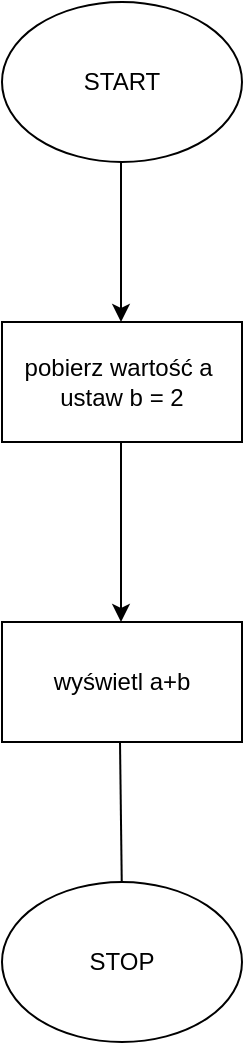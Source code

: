 <mxfile version="20.8.20" type="github">
  <diagram id="C5RBs43oDa-KdzZeNtuy" name="Page-1">
    <mxGraphModel dx="1434" dy="796" grid="1" gridSize="10" guides="1" tooltips="1" connect="1" arrows="1" fold="1" page="1" pageScale="1" pageWidth="827" pageHeight="1169" math="0" shadow="0">
      <root>
        <mxCell id="WIyWlLk6GJQsqaUBKTNV-0" />
        <mxCell id="WIyWlLk6GJQsqaUBKTNV-1" parent="WIyWlLk6GJQsqaUBKTNV-0" />
        <mxCell id="3GlnuWoBNKlr6sRjLUDD-0" value="START" style="ellipse;whiteSpace=wrap;html=1;" parent="WIyWlLk6GJQsqaUBKTNV-1" vertex="1">
          <mxGeometry x="330" y="70" width="120" height="80" as="geometry" />
        </mxCell>
        <mxCell id="3GlnuWoBNKlr6sRjLUDD-1" value="" style="endArrow=classic;html=1;rounded=0;" parent="WIyWlLk6GJQsqaUBKTNV-1" edge="1">
          <mxGeometry width="50" height="50" relative="1" as="geometry">
            <mxPoint x="389.5" y="150" as="sourcePoint" />
            <mxPoint x="389.5" y="230" as="targetPoint" />
          </mxGeometry>
        </mxCell>
        <mxCell id="3GlnuWoBNKlr6sRjLUDD-2" value="pobierz wartość a&amp;nbsp;&lt;br&gt;ustaw b = 2" style="rounded=0;whiteSpace=wrap;html=1;" parent="WIyWlLk6GJQsqaUBKTNV-1" vertex="1">
          <mxGeometry x="330" y="230" width="120" height="60" as="geometry" />
        </mxCell>
        <mxCell id="3GlnuWoBNKlr6sRjLUDD-3" value="" style="endArrow=classic;html=1;rounded=0;" parent="WIyWlLk6GJQsqaUBKTNV-1" edge="1">
          <mxGeometry width="50" height="50" relative="1" as="geometry">
            <mxPoint x="389.5" y="290" as="sourcePoint" />
            <mxPoint x="389.5" y="380" as="targetPoint" />
          </mxGeometry>
        </mxCell>
        <mxCell id="3GlnuWoBNKlr6sRjLUDD-4" value="wyświetl a+b" style="rounded=0;whiteSpace=wrap;html=1;" parent="WIyWlLk6GJQsqaUBKTNV-1" vertex="1">
          <mxGeometry x="330" y="380" width="120" height="60" as="geometry" />
        </mxCell>
        <mxCell id="3GlnuWoBNKlr6sRjLUDD-5" value="" style="endArrow=classic;html=1;rounded=0;" parent="WIyWlLk6GJQsqaUBKTNV-1" edge="1">
          <mxGeometry width="50" height="50" relative="1" as="geometry">
            <mxPoint x="389" y="440" as="sourcePoint" />
            <mxPoint x="390" y="520" as="targetPoint" />
          </mxGeometry>
        </mxCell>
        <mxCell id="3GlnuWoBNKlr6sRjLUDD-6" value="STOP" style="ellipse;whiteSpace=wrap;html=1;" parent="WIyWlLk6GJQsqaUBKTNV-1" vertex="1">
          <mxGeometry x="330" y="510" width="120" height="80" as="geometry" />
        </mxCell>
      </root>
    </mxGraphModel>
  </diagram>
</mxfile>
